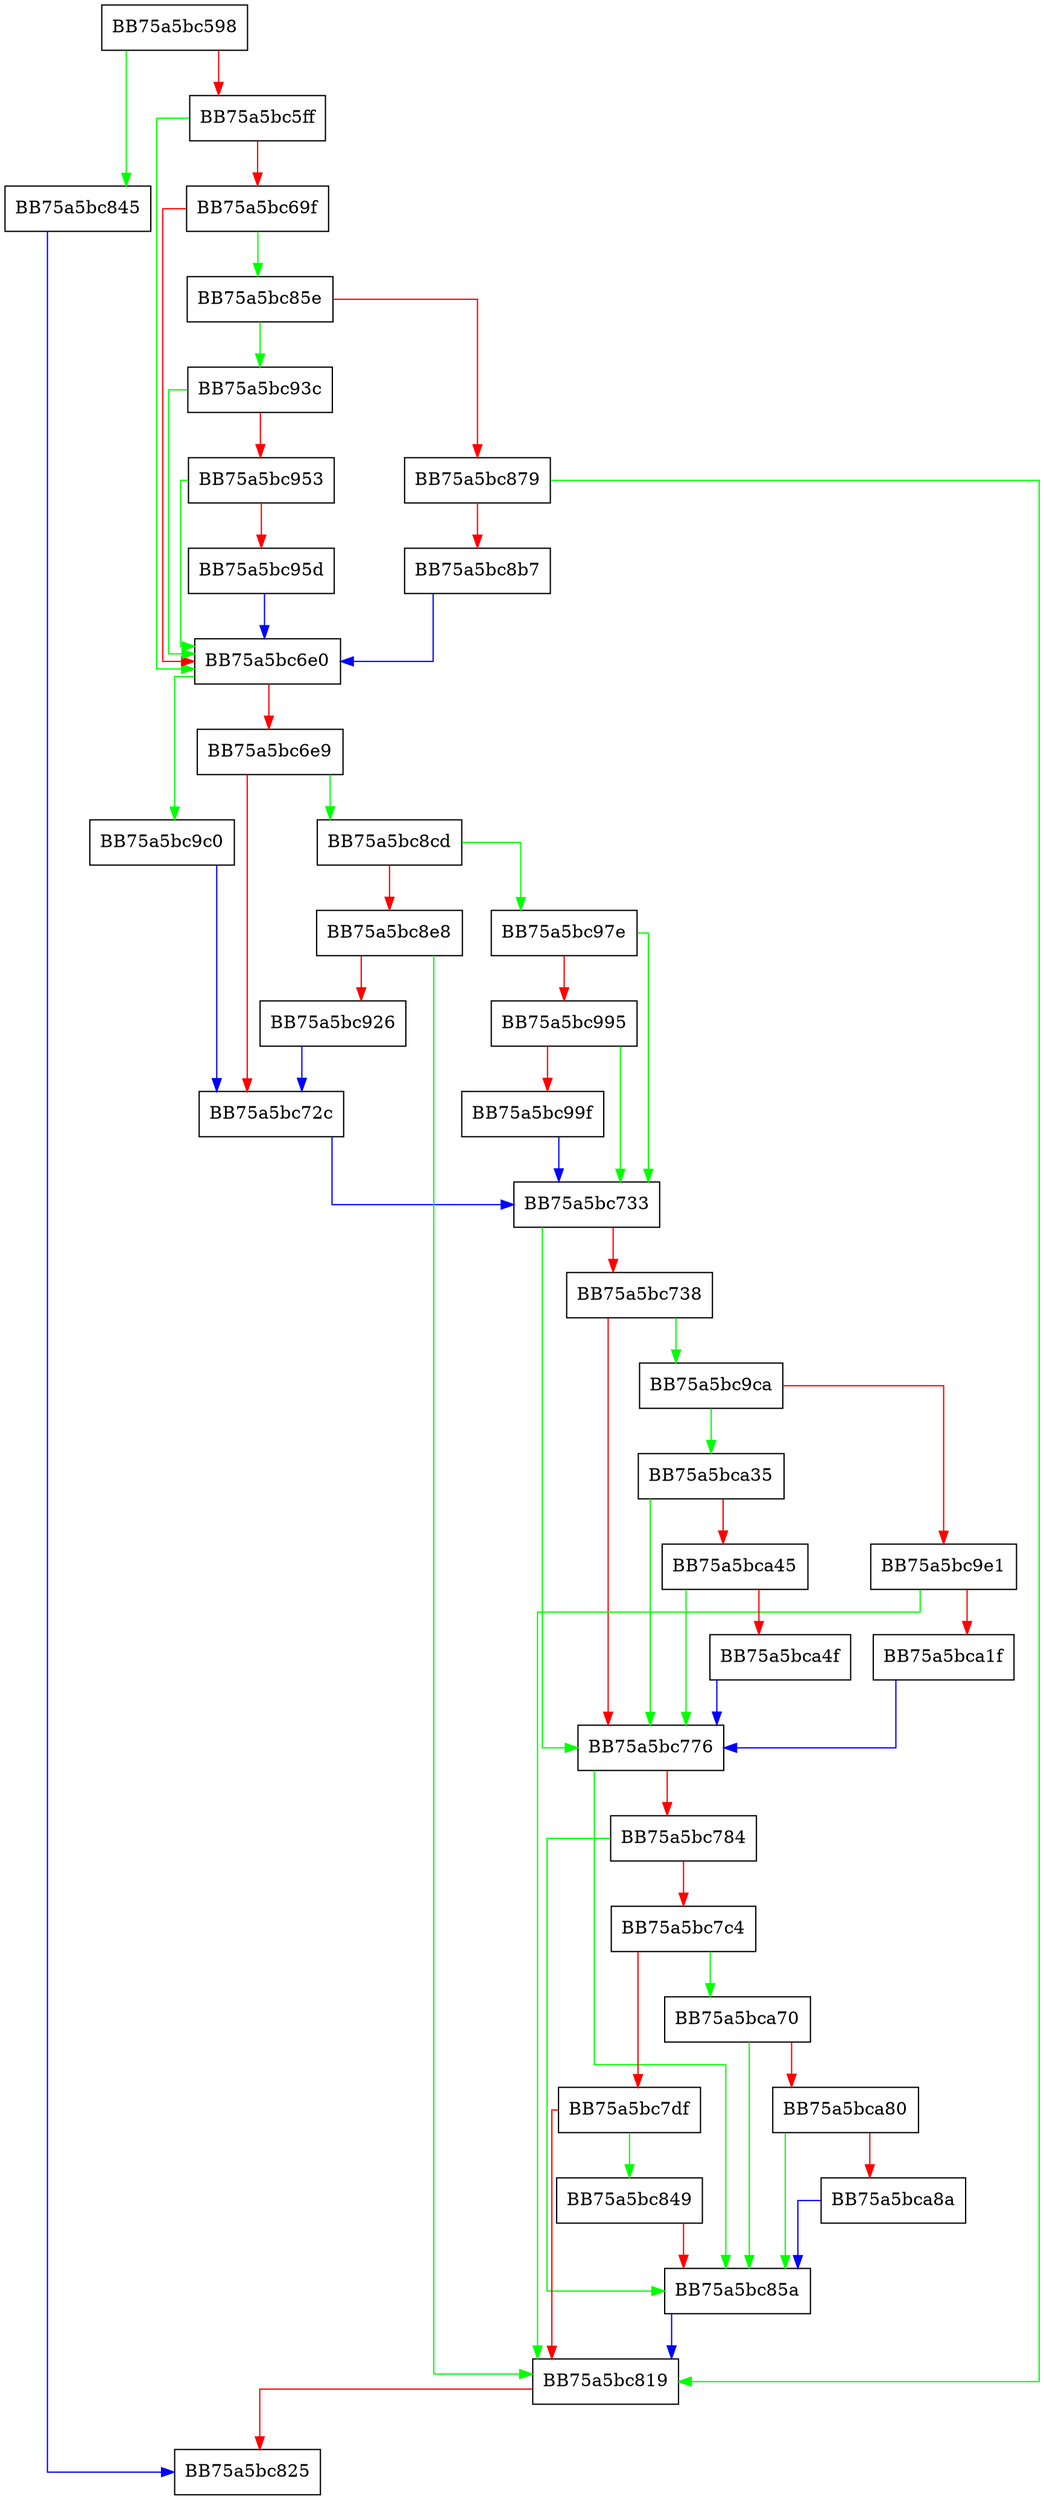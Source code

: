 digraph CheckPublisher {
  node [shape="box"];
  graph [splines=ortho];
  BB75a5bc598 -> BB75a5bc845 [color="green"];
  BB75a5bc598 -> BB75a5bc5ff [color="red"];
  BB75a5bc5ff -> BB75a5bc6e0 [color="green"];
  BB75a5bc5ff -> BB75a5bc69f [color="red"];
  BB75a5bc69f -> BB75a5bc85e [color="green"];
  BB75a5bc69f -> BB75a5bc6e0 [color="red"];
  BB75a5bc6e0 -> BB75a5bc9c0 [color="green"];
  BB75a5bc6e0 -> BB75a5bc6e9 [color="red"];
  BB75a5bc6e9 -> BB75a5bc8cd [color="green"];
  BB75a5bc6e9 -> BB75a5bc72c [color="red"];
  BB75a5bc72c -> BB75a5bc733 [color="blue"];
  BB75a5bc733 -> BB75a5bc776 [color="green"];
  BB75a5bc733 -> BB75a5bc738 [color="red"];
  BB75a5bc738 -> BB75a5bc9ca [color="green"];
  BB75a5bc738 -> BB75a5bc776 [color="red"];
  BB75a5bc776 -> BB75a5bc85a [color="green"];
  BB75a5bc776 -> BB75a5bc784 [color="red"];
  BB75a5bc784 -> BB75a5bc85a [color="green"];
  BB75a5bc784 -> BB75a5bc7c4 [color="red"];
  BB75a5bc7c4 -> BB75a5bca70 [color="green"];
  BB75a5bc7c4 -> BB75a5bc7df [color="red"];
  BB75a5bc7df -> BB75a5bc849 [color="green"];
  BB75a5bc7df -> BB75a5bc819 [color="red"];
  BB75a5bc819 -> BB75a5bc825 [color="red"];
  BB75a5bc845 -> BB75a5bc825 [color="blue"];
  BB75a5bc849 -> BB75a5bc85a [color="red"];
  BB75a5bc85a -> BB75a5bc819 [color="blue"];
  BB75a5bc85e -> BB75a5bc93c [color="green"];
  BB75a5bc85e -> BB75a5bc879 [color="red"];
  BB75a5bc879 -> BB75a5bc819 [color="green"];
  BB75a5bc879 -> BB75a5bc8b7 [color="red"];
  BB75a5bc8b7 -> BB75a5bc6e0 [color="blue"];
  BB75a5bc8cd -> BB75a5bc97e [color="green"];
  BB75a5bc8cd -> BB75a5bc8e8 [color="red"];
  BB75a5bc8e8 -> BB75a5bc819 [color="green"];
  BB75a5bc8e8 -> BB75a5bc926 [color="red"];
  BB75a5bc926 -> BB75a5bc72c [color="blue"];
  BB75a5bc93c -> BB75a5bc6e0 [color="green"];
  BB75a5bc93c -> BB75a5bc953 [color="red"];
  BB75a5bc953 -> BB75a5bc6e0 [color="green"];
  BB75a5bc953 -> BB75a5bc95d [color="red"];
  BB75a5bc95d -> BB75a5bc6e0 [color="blue"];
  BB75a5bc97e -> BB75a5bc733 [color="green"];
  BB75a5bc97e -> BB75a5bc995 [color="red"];
  BB75a5bc995 -> BB75a5bc733 [color="green"];
  BB75a5bc995 -> BB75a5bc99f [color="red"];
  BB75a5bc99f -> BB75a5bc733 [color="blue"];
  BB75a5bc9c0 -> BB75a5bc72c [color="blue"];
  BB75a5bc9ca -> BB75a5bca35 [color="green"];
  BB75a5bc9ca -> BB75a5bc9e1 [color="red"];
  BB75a5bc9e1 -> BB75a5bc819 [color="green"];
  BB75a5bc9e1 -> BB75a5bca1f [color="red"];
  BB75a5bca1f -> BB75a5bc776 [color="blue"];
  BB75a5bca35 -> BB75a5bc776 [color="green"];
  BB75a5bca35 -> BB75a5bca45 [color="red"];
  BB75a5bca45 -> BB75a5bc776 [color="green"];
  BB75a5bca45 -> BB75a5bca4f [color="red"];
  BB75a5bca4f -> BB75a5bc776 [color="blue"];
  BB75a5bca70 -> BB75a5bc85a [color="green"];
  BB75a5bca70 -> BB75a5bca80 [color="red"];
  BB75a5bca80 -> BB75a5bc85a [color="green"];
  BB75a5bca80 -> BB75a5bca8a [color="red"];
  BB75a5bca8a -> BB75a5bc85a [color="blue"];
}
